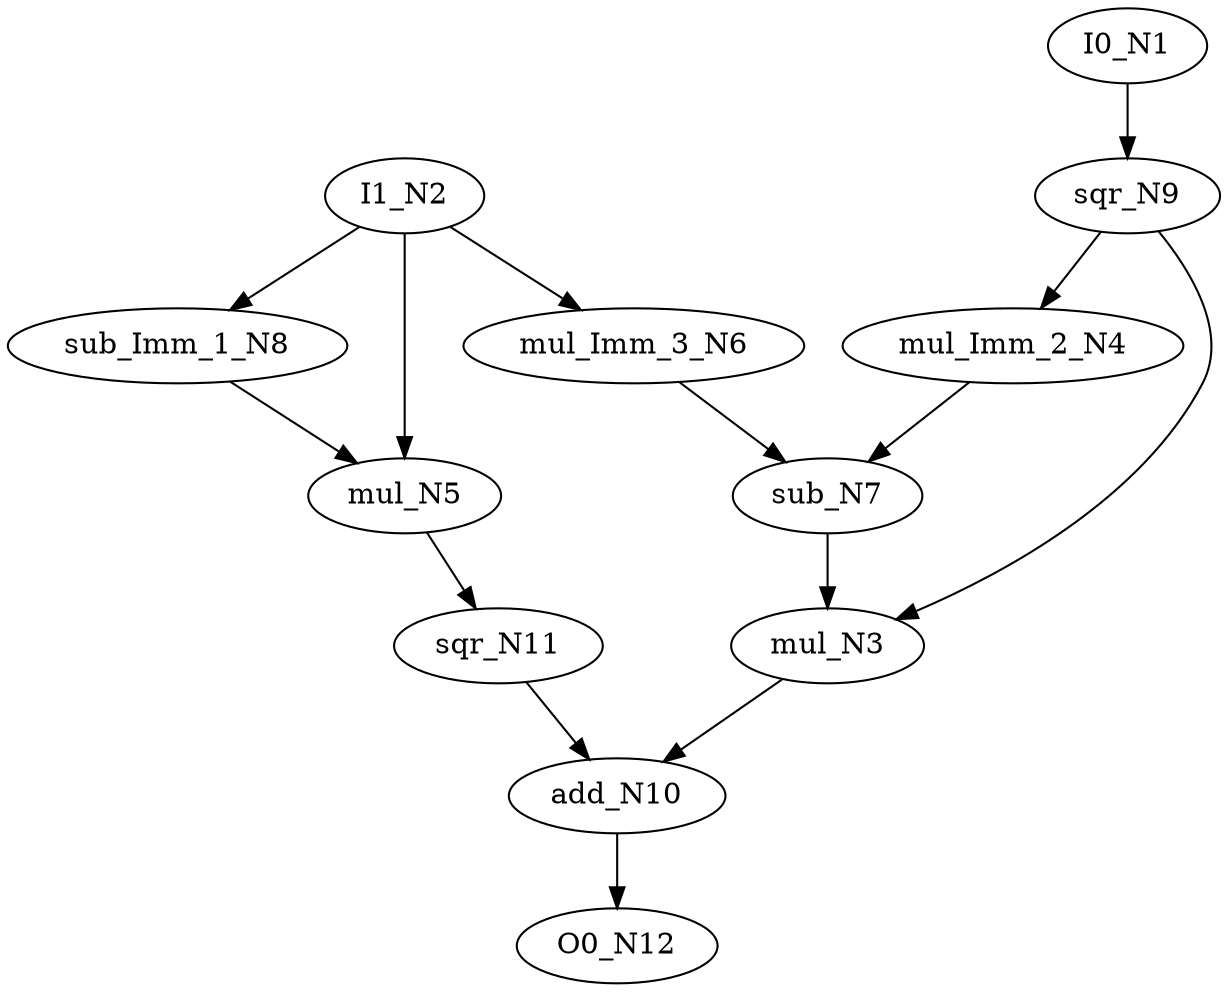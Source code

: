 digraph graphname {
N12 [color="black", ntype="outvar", label="O0_N12"];
N10 [color="black", ntype="operation", label="add_N10"];
N11 [color="black", ntype="operation", label="sqr_N11"];
N8 [color="black", ntype="operation", label="sub_Imm_1_N8"];
N9 [color="black", ntype="operation", label="sqr_N9"];
N1 [color="black", ntype="invar", label="I0_N1"];
N2 [color="black", ntype="invar", label="I1_N2"];
N3 [color="black", ntype="operation", label="mul_N3"];
N4 [color="black", ntype="operation", label="mul_Imm_2_N4"];
N5 [color="black", ntype="operation", label="mul_N5"];
N6 [color="black", ntype="operation", label="mul_Imm_3_N6"];
N7 [color="black", ntype="operation", label="sub_N7"];
N10 -> N12;
N11 -> N10;
N8 -> N5;
N9 -> N3;
N9 -> N4;
N1 -> N9;
N2 -> N5;
N2 -> N8;
N2 -> N6;
N3 -> N10;
N4 -> N7;
N5 -> N11;
N6 -> N7;
N7 -> N3;
}
